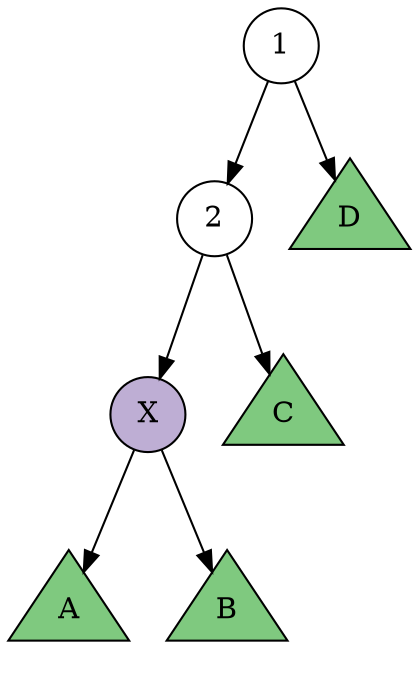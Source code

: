 digraph g {
    node[shape=circle fixedsize=true style=filled fillcolor=white colorscheme=accent8 ];
    1->2;
    1->D;
    2->3;
    2->C;
    3->A;
    3->B;
    A,B,C,D[shape=triangle height=0.8 width=0.8 fillcolor="1"];
    3[label="X" fillcolor="2"]
}

